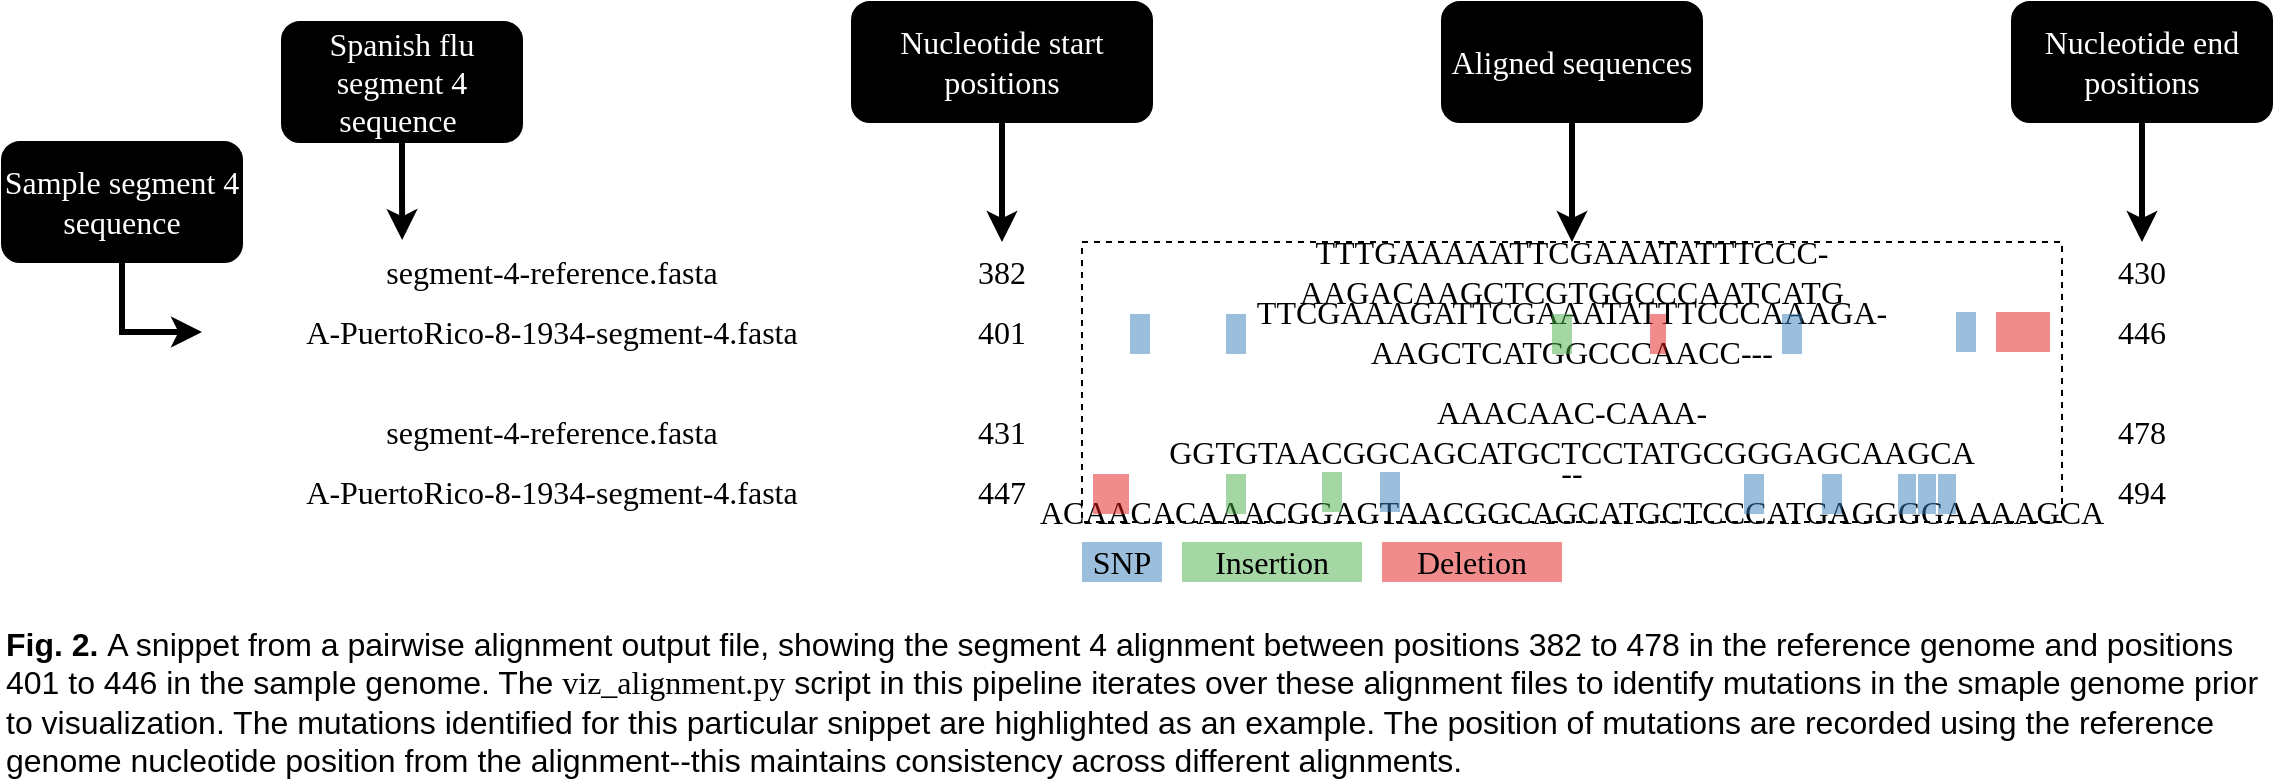 <mxfile version="15.8.4" type="device"><diagram id="wDnGbKnuVYkM6Zb1Zbje" name="Page-1"><mxGraphModel dx="1882" dy="798" grid="1" gridSize="10" guides="1" tooltips="1" connect="1" arrows="1" fold="1" page="1" pageScale="1" pageWidth="700" pageHeight="960" math="0" shadow="0"><root><mxCell id="0"/><mxCell id="1" parent="0"/><mxCell id="W5zUTLiQmXJC9ig7bArA-2" value="A-PuertoRico-8-1934-segment-4.fasta" style="text;html=1;strokeColor=none;fillColor=none;align=center;verticalAlign=middle;whiteSpace=wrap;rounded=0;fontSize=16;fontFamily=Roboto Mono;fontSource=https%3A%2F%2Ffonts.googleapis.com%2Fcss%3Ffamily%3DRoboto%2BMono;" vertex="1" parent="1"><mxGeometry x="-580" y="290" width="350" height="30" as="geometry"/></mxCell><mxCell id="W5zUTLiQmXJC9ig7bArA-4" value="382" style="text;html=1;strokeColor=none;fillColor=none;align=center;verticalAlign=middle;whiteSpace=wrap;rounded=0;fontSize=16;fontFamily=Roboto Mono;fontSource=https%3A%2F%2Ffonts.googleapis.com%2Fcss%3Ffamily%3DRoboto%2BMono;" vertex="1" parent="1"><mxGeometry x="-200" y="260" width="40" height="30" as="geometry"/></mxCell><mxCell id="W5zUTLiQmXJC9ig7bArA-5" value="segment-4-reference.fasta" style="text;html=1;strokeColor=none;fillColor=none;align=center;verticalAlign=middle;whiteSpace=wrap;rounded=0;fontSize=16;fontFamily=Roboto Mono;fontSource=https%3A%2F%2Ffonts.googleapis.com%2Fcss%3Ffamily%3DRoboto%2BMono;" vertex="1" parent="1"><mxGeometry x="-580" y="260" width="350" height="30" as="geometry"/></mxCell><mxCell id="W5zUTLiQmXJC9ig7bArA-6" value="401" style="text;html=1;strokeColor=none;fillColor=none;align=center;verticalAlign=middle;whiteSpace=wrap;rounded=0;fontSize=16;fontFamily=Roboto Mono;fontSource=https%3A%2F%2Ffonts.googleapis.com%2Fcss%3Ffamily%3DRoboto%2BMono;" vertex="1" parent="1"><mxGeometry x="-200" y="290" width="40" height="30" as="geometry"/></mxCell><mxCell id="W5zUTLiQmXJC9ig7bArA-7" value="TTTGAAAAATTCGAAATATTTCCC-AAGACAAGCTCGTGGCCCAATCATG" style="text;html=1;strokeColor=none;fillColor=none;align=center;verticalAlign=middle;whiteSpace=wrap;rounded=0;fontSize=16;fontFamily=Roboto Mono;fontSource=https%3A%2F%2Ffonts.googleapis.com%2Fcss%3Ffamily%3DRoboto%2BMono;" vertex="1" parent="1"><mxGeometry x="-140" y="260" width="490" height="30" as="geometry"/></mxCell><mxCell id="W5zUTLiQmXJC9ig7bArA-8" value="TTCGAAAGATTCGAAATATTTCCCAAAGA-AAGCTCATGGCCCAACC---" style="text;html=1;strokeColor=none;fillColor=none;align=center;verticalAlign=middle;whiteSpace=wrap;rounded=0;fontSize=16;fontFamily=Roboto Mono;fontSource=https%3A%2F%2Ffonts.googleapis.com%2Fcss%3Ffamily%3DRoboto%2BMono;" vertex="1" parent="1"><mxGeometry x="-140" y="290" width="490" height="30" as="geometry"/></mxCell><mxCell id="W5zUTLiQmXJC9ig7bArA-10" value="A-PuertoRico-8-1934-segment-4.fasta" style="text;html=1;strokeColor=none;fillColor=none;align=center;verticalAlign=middle;whiteSpace=wrap;rounded=0;fontSize=16;fontFamily=Roboto Mono;fontSource=https%3A%2F%2Ffonts.googleapis.com%2Fcss%3Ffamily%3DRoboto%2BMono;" vertex="1" parent="1"><mxGeometry x="-580" y="370" width="350" height="30" as="geometry"/></mxCell><mxCell id="W5zUTLiQmXJC9ig7bArA-11" value="431" style="text;html=1;strokeColor=none;fillColor=none;align=center;verticalAlign=middle;whiteSpace=wrap;rounded=0;fontSize=16;fontFamily=Roboto Mono;fontSource=https%3A%2F%2Ffonts.googleapis.com%2Fcss%3Ffamily%3DRoboto%2BMono;" vertex="1" parent="1"><mxGeometry x="-200" y="340" width="40" height="30" as="geometry"/></mxCell><mxCell id="W5zUTLiQmXJC9ig7bArA-12" value="segment-4-reference.fasta" style="text;html=1;strokeColor=none;fillColor=none;align=center;verticalAlign=middle;whiteSpace=wrap;rounded=0;fontSize=16;fontFamily=Roboto Mono;fontSource=https%3A%2F%2Ffonts.googleapis.com%2Fcss%3Ffamily%3DRoboto%2BMono;" vertex="1" parent="1"><mxGeometry x="-580" y="340" width="350" height="30" as="geometry"/></mxCell><mxCell id="W5zUTLiQmXJC9ig7bArA-13" value="447" style="text;html=1;strokeColor=none;fillColor=none;align=center;verticalAlign=middle;whiteSpace=wrap;rounded=0;fontSize=16;fontFamily=Roboto Mono;fontSource=https%3A%2F%2Ffonts.googleapis.com%2Fcss%3Ffamily%3DRoboto%2BMono;" vertex="1" parent="1"><mxGeometry x="-200" y="370" width="40" height="30" as="geometry"/></mxCell><mxCell id="W5zUTLiQmXJC9ig7bArA-14" value="AAACAAC-CAAA-GGTGTAACGGCAGCATGCTCCTATGCGGGAGCAAGCA" style="text;html=1;strokeColor=none;fillColor=none;align=center;verticalAlign=middle;whiteSpace=wrap;rounded=0;fontSize=16;fontFamily=Roboto Mono;fontSource=https%3A%2F%2Ffonts.googleapis.com%2Fcss%3Ffamily%3DRoboto%2BMono;" vertex="1" parent="1"><mxGeometry x="-140" y="340" width="490" height="30" as="geometry"/></mxCell><mxCell id="W5zUTLiQmXJC9ig7bArA-15" value="--ACAACACAAACGGAGTAACGGCAGCATGCTCCCATGAGGGGAAAAGCA" style="text;html=1;strokeColor=none;fillColor=none;align=center;verticalAlign=middle;whiteSpace=wrap;rounded=0;fontSize=16;fontFamily=Roboto Mono;fontSource=https%3A%2F%2Ffonts.googleapis.com%2Fcss%3Ffamily%3DRoboto%2BMono;" vertex="1" parent="1"><mxGeometry x="-140" y="370" width="490" height="30" as="geometry"/></mxCell><mxCell id="W5zUTLiQmXJC9ig7bArA-16" value="430" style="text;html=1;strokeColor=none;fillColor=none;align=center;verticalAlign=middle;whiteSpace=wrap;rounded=0;fontSize=16;fontFamily=Roboto Mono;fontSource=https%3A%2F%2Ffonts.googleapis.com%2Fcss%3Ffamily%3DRoboto%2BMono;" vertex="1" parent="1"><mxGeometry x="370" y="260" width="40" height="30" as="geometry"/></mxCell><mxCell id="W5zUTLiQmXJC9ig7bArA-17" value="446" style="text;html=1;strokeColor=none;fillColor=none;align=center;verticalAlign=middle;whiteSpace=wrap;rounded=0;fontSize=16;fontFamily=Roboto Mono;fontSource=https%3A%2F%2Ffonts.googleapis.com%2Fcss%3Ffamily%3DRoboto%2BMono;" vertex="1" parent="1"><mxGeometry x="370" y="290" width="40" height="30" as="geometry"/></mxCell><mxCell id="W5zUTLiQmXJC9ig7bArA-18" value="478" style="text;html=1;strokeColor=none;fillColor=none;align=center;verticalAlign=middle;whiteSpace=wrap;rounded=0;fontSize=16;fontFamily=Roboto Mono;fontSource=https%3A%2F%2Ffonts.googleapis.com%2Fcss%3Ffamily%3DRoboto%2BMono;" vertex="1" parent="1"><mxGeometry x="370" y="340" width="40" height="30" as="geometry"/></mxCell><mxCell id="W5zUTLiQmXJC9ig7bArA-19" value="494" style="text;html=1;strokeColor=none;fillColor=none;align=center;verticalAlign=middle;whiteSpace=wrap;rounded=0;fontSize=16;fontFamily=Roboto Mono;fontSource=https%3A%2F%2Ffonts.googleapis.com%2Fcss%3Ffamily%3DRoboto%2BMono;" vertex="1" parent="1"><mxGeometry x="370" y="370" width="40" height="30" as="geometry"/></mxCell><mxCell id="W5zUTLiQmXJC9ig7bArA-27" style="edgeStyle=orthogonalEdgeStyle;rounded=0;orthogonalLoop=1;jettySize=auto;html=1;exitX=0.5;exitY=1;exitDx=0;exitDy=0;entryX=0.5;entryY=0;entryDx=0;entryDy=0;fontFamily=Roboto Mono;fontSource=https%3A%2F%2Ffonts.googleapis.com%2Fcss%3Ffamily%3DRoboto%2BMono;fontSize=16;fontColor=#FFFFFF;strokeWidth=3;" edge="1" parent="1" source="W5zUTLiQmXJC9ig7bArA-20" target="W5zUTLiQmXJC9ig7bArA-4"><mxGeometry relative="1" as="geometry"/></mxCell><mxCell id="W5zUTLiQmXJC9ig7bArA-20" value="Nucleotide start positions" style="rounded=1;whiteSpace=wrap;html=1;fontFamily=Roboto Mono;fontSource=https%3A%2F%2Ffonts.googleapis.com%2Fcss%3Ffamily%3DRoboto%2BMono;fontSize=16;fontColor=#FFFFFF;fillColor=#000000;" vertex="1" parent="1"><mxGeometry x="-255" y="140" width="150" height="60" as="geometry"/></mxCell><mxCell id="W5zUTLiQmXJC9ig7bArA-31" style="edgeStyle=none;rounded=0;orthogonalLoop=1;jettySize=auto;html=1;exitX=0.5;exitY=1;exitDx=0;exitDy=0;fontFamily=Roboto Mono;fontSource=https%3A%2F%2Ffonts.googleapis.com%2Fcss%3Ffamily%3DRoboto%2BMono;fontSize=16;fontColor=#FFFFFF;strokeWidth=3;" edge="1" parent="1" source="W5zUTLiQmXJC9ig7bArA-21" target="W5zUTLiQmXJC9ig7bArA-16"><mxGeometry relative="1" as="geometry"/></mxCell><mxCell id="W5zUTLiQmXJC9ig7bArA-21" value="Nucleotide end positions" style="rounded=1;whiteSpace=wrap;html=1;fontFamily=Roboto Mono;fontSource=https%3A%2F%2Ffonts.googleapis.com%2Fcss%3Ffamily%3DRoboto%2BMono;fontSize=16;fontColor=#FFFFFF;fillColor=#000000;" vertex="1" parent="1"><mxGeometry x="325" y="140" width="130" height="60" as="geometry"/></mxCell><mxCell id="W5zUTLiQmXJC9ig7bArA-28" style="edgeStyle=orthogonalEdgeStyle;rounded=0;orthogonalLoop=1;jettySize=auto;html=1;exitX=0.5;exitY=1;exitDx=0;exitDy=0;fontFamily=Roboto Mono;fontSource=https%3A%2F%2Ffonts.googleapis.com%2Fcss%3Ffamily%3DRoboto%2BMono;fontSize=16;fontColor=#FFFFFF;strokeWidth=3;entryX=0.5;entryY=0;entryDx=0;entryDy=0;" edge="1" parent="1" source="W5zUTLiQmXJC9ig7bArA-22" target="W5zUTLiQmXJC9ig7bArA-30"><mxGeometry relative="1" as="geometry"><mxPoint x="105" y="240" as="targetPoint"/></mxGeometry></mxCell><mxCell id="W5zUTLiQmXJC9ig7bArA-22" value="Aligned sequences" style="rounded=1;whiteSpace=wrap;html=1;fontFamily=Roboto Mono;fontSource=https%3A%2F%2Ffonts.googleapis.com%2Fcss%3Ffamily%3DRoboto%2BMono;fontSize=16;fontColor=#FFFFFF;fillColor=#000000;" vertex="1" parent="1"><mxGeometry x="40" y="140" width="130" height="60" as="geometry"/></mxCell><mxCell id="W5zUTLiQmXJC9ig7bArA-26" style="edgeStyle=orthogonalEdgeStyle;rounded=0;orthogonalLoop=1;jettySize=auto;html=1;exitX=0.5;exitY=1;exitDx=0;exitDy=0;entryX=0.286;entryY=-0.033;entryDx=0;entryDy=0;entryPerimeter=0;fontFamily=Roboto Mono;fontSource=https%3A%2F%2Ffonts.googleapis.com%2Fcss%3Ffamily%3DRoboto%2BMono;fontSize=16;fontColor=#FFFFFF;strokeWidth=3;" edge="1" parent="1" source="W5zUTLiQmXJC9ig7bArA-23" target="W5zUTLiQmXJC9ig7bArA-5"><mxGeometry relative="1" as="geometry"/></mxCell><mxCell id="W5zUTLiQmXJC9ig7bArA-23" value="Spanish flu segment 4 sequence&amp;nbsp;" style="rounded=1;whiteSpace=wrap;html=1;fontFamily=Roboto Mono;fontSource=https%3A%2F%2Ffonts.googleapis.com%2Fcss%3Ffamily%3DRoboto%2BMono;fontSize=16;fontColor=#FFFFFF;fillColor=#000000;" vertex="1" parent="1"><mxGeometry x="-540" y="150" width="120" height="60" as="geometry"/></mxCell><mxCell id="W5zUTLiQmXJC9ig7bArA-25" style="edgeStyle=orthogonalEdgeStyle;rounded=0;orthogonalLoop=1;jettySize=auto;html=1;exitX=0.5;exitY=1;exitDx=0;exitDy=0;entryX=0;entryY=0.5;entryDx=0;entryDy=0;fontFamily=Roboto Mono;fontSource=https%3A%2F%2Ffonts.googleapis.com%2Fcss%3Ffamily%3DRoboto%2BMono;fontSize=16;fontColor=#FFFFFF;strokeWidth=3;" edge="1" parent="1" source="W5zUTLiQmXJC9ig7bArA-24" target="W5zUTLiQmXJC9ig7bArA-2"><mxGeometry relative="1" as="geometry"/></mxCell><mxCell id="W5zUTLiQmXJC9ig7bArA-24" value="Sample segment 4 sequence" style="rounded=1;whiteSpace=wrap;html=1;fontFamily=Roboto Mono;fontSource=https%3A%2F%2Ffonts.googleapis.com%2Fcss%3Ffamily%3DRoboto%2BMono;fontSize=16;labelBackgroundColor=none;fillColor=#000000;fontColor=#FFFFFF;" vertex="1" parent="1"><mxGeometry x="-680" y="210" width="120" height="60" as="geometry"/></mxCell><mxCell id="W5zUTLiQmXJC9ig7bArA-30" value="" style="rounded=0;whiteSpace=wrap;html=1;labelBackgroundColor=none;labelBorderColor=default;fontFamily=Roboto Mono;fontSource=https%3A%2F%2Ffonts.googleapis.com%2Fcss%3Ffamily%3DRoboto%2BMono;fontSize=16;fontColor=#FFFFFF;fillColor=none;dashed=1;" vertex="1" parent="1"><mxGeometry x="-140" y="260" width="490" height="140" as="geometry"/></mxCell><mxCell id="W5zUTLiQmXJC9ig7bArA-32" value="" style="rounded=0;whiteSpace=wrap;html=1;labelBackgroundColor=none;labelBorderColor=default;fontFamily=Roboto Mono;fontSource=https%3A%2F%2Ffonts.googleapis.com%2Fcss%3Ffamily%3DRoboto%2BMono;fontSize=16;fontColor=#FFFFFF;fillColor=#e41a1c;strokeColor=none;opacity=50;" vertex="1" parent="1"><mxGeometry x="144" y="296" width="8" height="20" as="geometry"/></mxCell><mxCell id="W5zUTLiQmXJC9ig7bArA-33" value="" style="rounded=0;whiteSpace=wrap;html=1;labelBackgroundColor=none;labelBorderColor=default;fontFamily=Roboto Mono;fontSource=https%3A%2F%2Ffonts.googleapis.com%2Fcss%3Ffamily%3DRoboto%2BMono;fontSize=16;fontColor=#FFFFFF;fillColor=#e41a1c;strokeColor=none;opacity=50;" vertex="1" parent="1"><mxGeometry x="317" y="295" width="27" height="20" as="geometry"/></mxCell><mxCell id="W5zUTLiQmXJC9ig7bArA-35" value="" style="rounded=0;whiteSpace=wrap;html=1;labelBackgroundColor=none;labelBorderColor=default;fontFamily=Roboto Mono;fontSource=https%3A%2F%2Ffonts.googleapis.com%2Fcss%3Ffamily%3DRoboto%2BMono;fontSize=16;fontColor=#FFFFFF;fillColor=#4daf4a;strokeColor=none;opacity=50;" vertex="1" parent="1"><mxGeometry x="95" y="296" width="10" height="20" as="geometry"/></mxCell><mxCell id="W5zUTLiQmXJC9ig7bArA-36" value="" style="rounded=0;whiteSpace=wrap;html=1;labelBackgroundColor=none;labelBorderColor=default;fontFamily=Roboto Mono;fontSource=https%3A%2F%2Ffonts.googleapis.com%2Fcss%3Ffamily%3DRoboto%2BMono;fontSize=16;fontColor=#FFFFFF;fillColor=#377eb8;strokeColor=none;opacity=50;" vertex="1" parent="1"><mxGeometry x="-116" y="296" width="10" height="20" as="geometry"/></mxCell><mxCell id="W5zUTLiQmXJC9ig7bArA-37" value="" style="rounded=0;whiteSpace=wrap;html=1;labelBackgroundColor=none;labelBorderColor=default;fontFamily=Roboto Mono;fontSource=https%3A%2F%2Ffonts.googleapis.com%2Fcss%3Ffamily%3DRoboto%2BMono;fontSize=16;fontColor=#FFFFFF;fillColor=#377eb8;strokeColor=none;opacity=50;" vertex="1" parent="1"><mxGeometry x="-68" y="296" width="10" height="20" as="geometry"/></mxCell><mxCell id="W5zUTLiQmXJC9ig7bArA-38" value="" style="rounded=0;whiteSpace=wrap;html=1;labelBackgroundColor=none;labelBorderColor=default;fontFamily=Roboto Mono;fontSource=https%3A%2F%2Ffonts.googleapis.com%2Fcss%3Ffamily%3DRoboto%2BMono;fontSize=16;fontColor=#FFFFFF;fillColor=#377eb8;strokeColor=none;opacity=50;" vertex="1" parent="1"><mxGeometry x="210" y="296" width="10" height="20" as="geometry"/></mxCell><mxCell id="W5zUTLiQmXJC9ig7bArA-39" value="" style="rounded=0;whiteSpace=wrap;html=1;labelBackgroundColor=none;labelBorderColor=default;fontFamily=Roboto Mono;fontSource=https%3A%2F%2Ffonts.googleapis.com%2Fcss%3Ffamily%3DRoboto%2BMono;fontSize=16;fontColor=#FFFFFF;fillColor=#377eb8;strokeColor=none;opacity=50;" vertex="1" parent="1"><mxGeometry x="297" y="295" width="10" height="20" as="geometry"/></mxCell><mxCell id="W5zUTLiQmXJC9ig7bArA-41" value="&lt;font color=&quot;#000000&quot;&gt;SNP&lt;/font&gt;" style="rounded=0;whiteSpace=wrap;html=1;labelBackgroundColor=none;labelBorderColor=none;fontFamily=Roboto Mono;fontSource=https%3A%2F%2Ffonts.googleapis.com%2Fcss%3Ffamily%3DRoboto%2BMono;fontSize=16;fontColor=#FFFFFF;fillColor=#377eb8;strokeColor=none;opacity=50;" vertex="1" parent="1"><mxGeometry x="-140" y="410" width="40" height="20" as="geometry"/></mxCell><mxCell id="W5zUTLiQmXJC9ig7bArA-42" value="&lt;font color=&quot;#000000&quot;&gt;Insertion&lt;/font&gt;" style="rounded=0;whiteSpace=wrap;html=1;labelBackgroundColor=none;labelBorderColor=none;fontFamily=Roboto Mono;fontSource=https%3A%2F%2Ffonts.googleapis.com%2Fcss%3Ffamily%3DRoboto%2BMono;fontSize=16;fontColor=#FFFFFF;fillColor=#4DAF4A;strokeColor=none;opacity=50;" vertex="1" parent="1"><mxGeometry x="-90" y="410" width="90" height="20" as="geometry"/></mxCell><mxCell id="W5zUTLiQmXJC9ig7bArA-43" value="&lt;font color=&quot;#000000&quot;&gt;Deletion&lt;/font&gt;" style="rounded=0;whiteSpace=wrap;html=1;labelBackgroundColor=none;labelBorderColor=none;fontFamily=Roboto Mono;fontSource=https%3A%2F%2Ffonts.googleapis.com%2Fcss%3Ffamily%3DRoboto%2BMono;fontSize=16;fontColor=#FFFFFF;fillColor=#E41A1C;strokeColor=none;opacity=50;" vertex="1" parent="1"><mxGeometry x="10" y="410" width="90" height="20" as="geometry"/></mxCell><mxCell id="W5zUTLiQmXJC9ig7bArA-46" value="&lt;b&gt;Fig. 2.&lt;/b&gt;&amp;nbsp;A snippet from a pairwise alignment output file, showing the segment 4 alignment between positions 382 to 478 in the reference genome and positions 401 to 446 in the sample genome. The &lt;font face=&quot;Roboto Mono&quot; data-font-src=&quot;https://fonts.googleapis.com/css?family=Roboto+Mono&quot;&gt;viz_alignment.py&lt;/font&gt; script in this pipeline iterates over these alignment files to identify mutations in the smaple genome prior to visualization. The mutations identified for this particular snippet are highlighted as an example. The position of mutations are recorded using the reference genome nucleotide position from the alignment--this maintains consistency across different alignments." style="rounded=0;whiteSpace=wrap;html=1;labelBackgroundColor=none;labelBorderColor=none;fontFamily=Helvetica;fontSize=16;fontColor=#000000;fillColor=none;opacity=50;align=left;strokeColor=none;" vertex="1" parent="1"><mxGeometry x="-680" y="450" width="1130" height="80" as="geometry"/></mxCell><mxCell id="W5zUTLiQmXJC9ig7bArA-47" value="" style="rounded=0;whiteSpace=wrap;html=1;labelBackgroundColor=none;labelBorderColor=default;fontFamily=Roboto Mono;fontSource=https%3A%2F%2Ffonts.googleapis.com%2Fcss%3Ffamily%3DRoboto%2BMono;fontSize=16;fontColor=#FFFFFF;fillColor=#e41a1c;strokeColor=none;opacity=50;" vertex="1" parent="1"><mxGeometry x="-134.5" y="376" width="18" height="20" as="geometry"/></mxCell><mxCell id="W5zUTLiQmXJC9ig7bArA-48" value="" style="rounded=0;whiteSpace=wrap;html=1;labelBackgroundColor=none;labelBorderColor=default;fontFamily=Roboto Mono;fontSource=https%3A%2F%2Ffonts.googleapis.com%2Fcss%3Ffamily%3DRoboto%2BMono;fontSize=16;fontColor=#FFFFFF;fillColor=#4daf4a;strokeColor=none;opacity=50;" vertex="1" parent="1"><mxGeometry x="-68" y="376" width="10" height="20" as="geometry"/></mxCell><mxCell id="W5zUTLiQmXJC9ig7bArA-49" value="" style="rounded=0;whiteSpace=wrap;html=1;labelBackgroundColor=none;labelBorderColor=default;fontFamily=Roboto Mono;fontSource=https%3A%2F%2Ffonts.googleapis.com%2Fcss%3Ffamily%3DRoboto%2BMono;fontSize=16;fontColor=#FFFFFF;fillColor=#4daf4a;strokeColor=none;opacity=50;" vertex="1" parent="1"><mxGeometry x="-20" y="375" width="10" height="20" as="geometry"/></mxCell><mxCell id="W5zUTLiQmXJC9ig7bArA-51" value="" style="rounded=0;whiteSpace=wrap;html=1;labelBackgroundColor=none;labelBorderColor=default;fontFamily=Roboto Mono;fontSource=https%3A%2F%2Ffonts.googleapis.com%2Fcss%3Ffamily%3DRoboto%2BMono;fontSize=16;fontColor=#FFFFFF;fillColor=#377eb8;strokeColor=none;opacity=50;" vertex="1" parent="1"><mxGeometry x="9" y="375" width="10" height="20" as="geometry"/></mxCell><mxCell id="W5zUTLiQmXJC9ig7bArA-52" value="" style="rounded=0;whiteSpace=wrap;html=1;labelBackgroundColor=none;labelBorderColor=default;fontFamily=Roboto Mono;fontSource=https%3A%2F%2Ffonts.googleapis.com%2Fcss%3Ffamily%3DRoboto%2BMono;fontSize=16;fontColor=#FFFFFF;fillColor=#377eb8;strokeColor=none;opacity=50;" vertex="1" parent="1"><mxGeometry x="191" y="376" width="10" height="20" as="geometry"/></mxCell><mxCell id="W5zUTLiQmXJC9ig7bArA-53" value="" style="rounded=0;whiteSpace=wrap;html=1;labelBackgroundColor=none;labelBorderColor=default;fontFamily=Roboto Mono;fontSource=https%3A%2F%2Ffonts.googleapis.com%2Fcss%3Ffamily%3DRoboto%2BMono;fontSize=16;fontColor=#FFFFFF;fillColor=#377eb8;strokeColor=none;opacity=50;" vertex="1" parent="1"><mxGeometry x="230" y="376" width="10" height="20" as="geometry"/></mxCell><mxCell id="W5zUTLiQmXJC9ig7bArA-54" value="" style="rounded=0;whiteSpace=wrap;html=1;labelBackgroundColor=none;labelBorderColor=default;fontFamily=Roboto Mono;fontSource=https%3A%2F%2Ffonts.googleapis.com%2Fcss%3Ffamily%3DRoboto%2BMono;fontSize=16;fontColor=#FFFFFF;fillColor=#377eb8;strokeColor=none;opacity=50;" vertex="1" parent="1"><mxGeometry x="268" y="376" width="9" height="20" as="geometry"/></mxCell><mxCell id="W5zUTLiQmXJC9ig7bArA-55" value="" style="rounded=0;whiteSpace=wrap;html=1;labelBackgroundColor=none;labelBorderColor=default;fontFamily=Roboto Mono;fontSource=https%3A%2F%2Ffonts.googleapis.com%2Fcss%3Ffamily%3DRoboto%2BMono;fontSize=16;fontColor=#FFFFFF;fillColor=#377eb8;strokeColor=none;opacity=50;" vertex="1" parent="1"><mxGeometry x="278" y="376" width="9" height="20" as="geometry"/></mxCell><mxCell id="W5zUTLiQmXJC9ig7bArA-56" value="" style="rounded=0;whiteSpace=wrap;html=1;labelBackgroundColor=none;labelBorderColor=default;fontFamily=Roboto Mono;fontSource=https%3A%2F%2Ffonts.googleapis.com%2Fcss%3Ffamily%3DRoboto%2BMono;fontSize=16;fontColor=#FFFFFF;fillColor=#377eb8;strokeColor=none;opacity=50;" vertex="1" parent="1"><mxGeometry x="288" y="376" width="9" height="20" as="geometry"/></mxCell></root></mxGraphModel></diagram></mxfile>